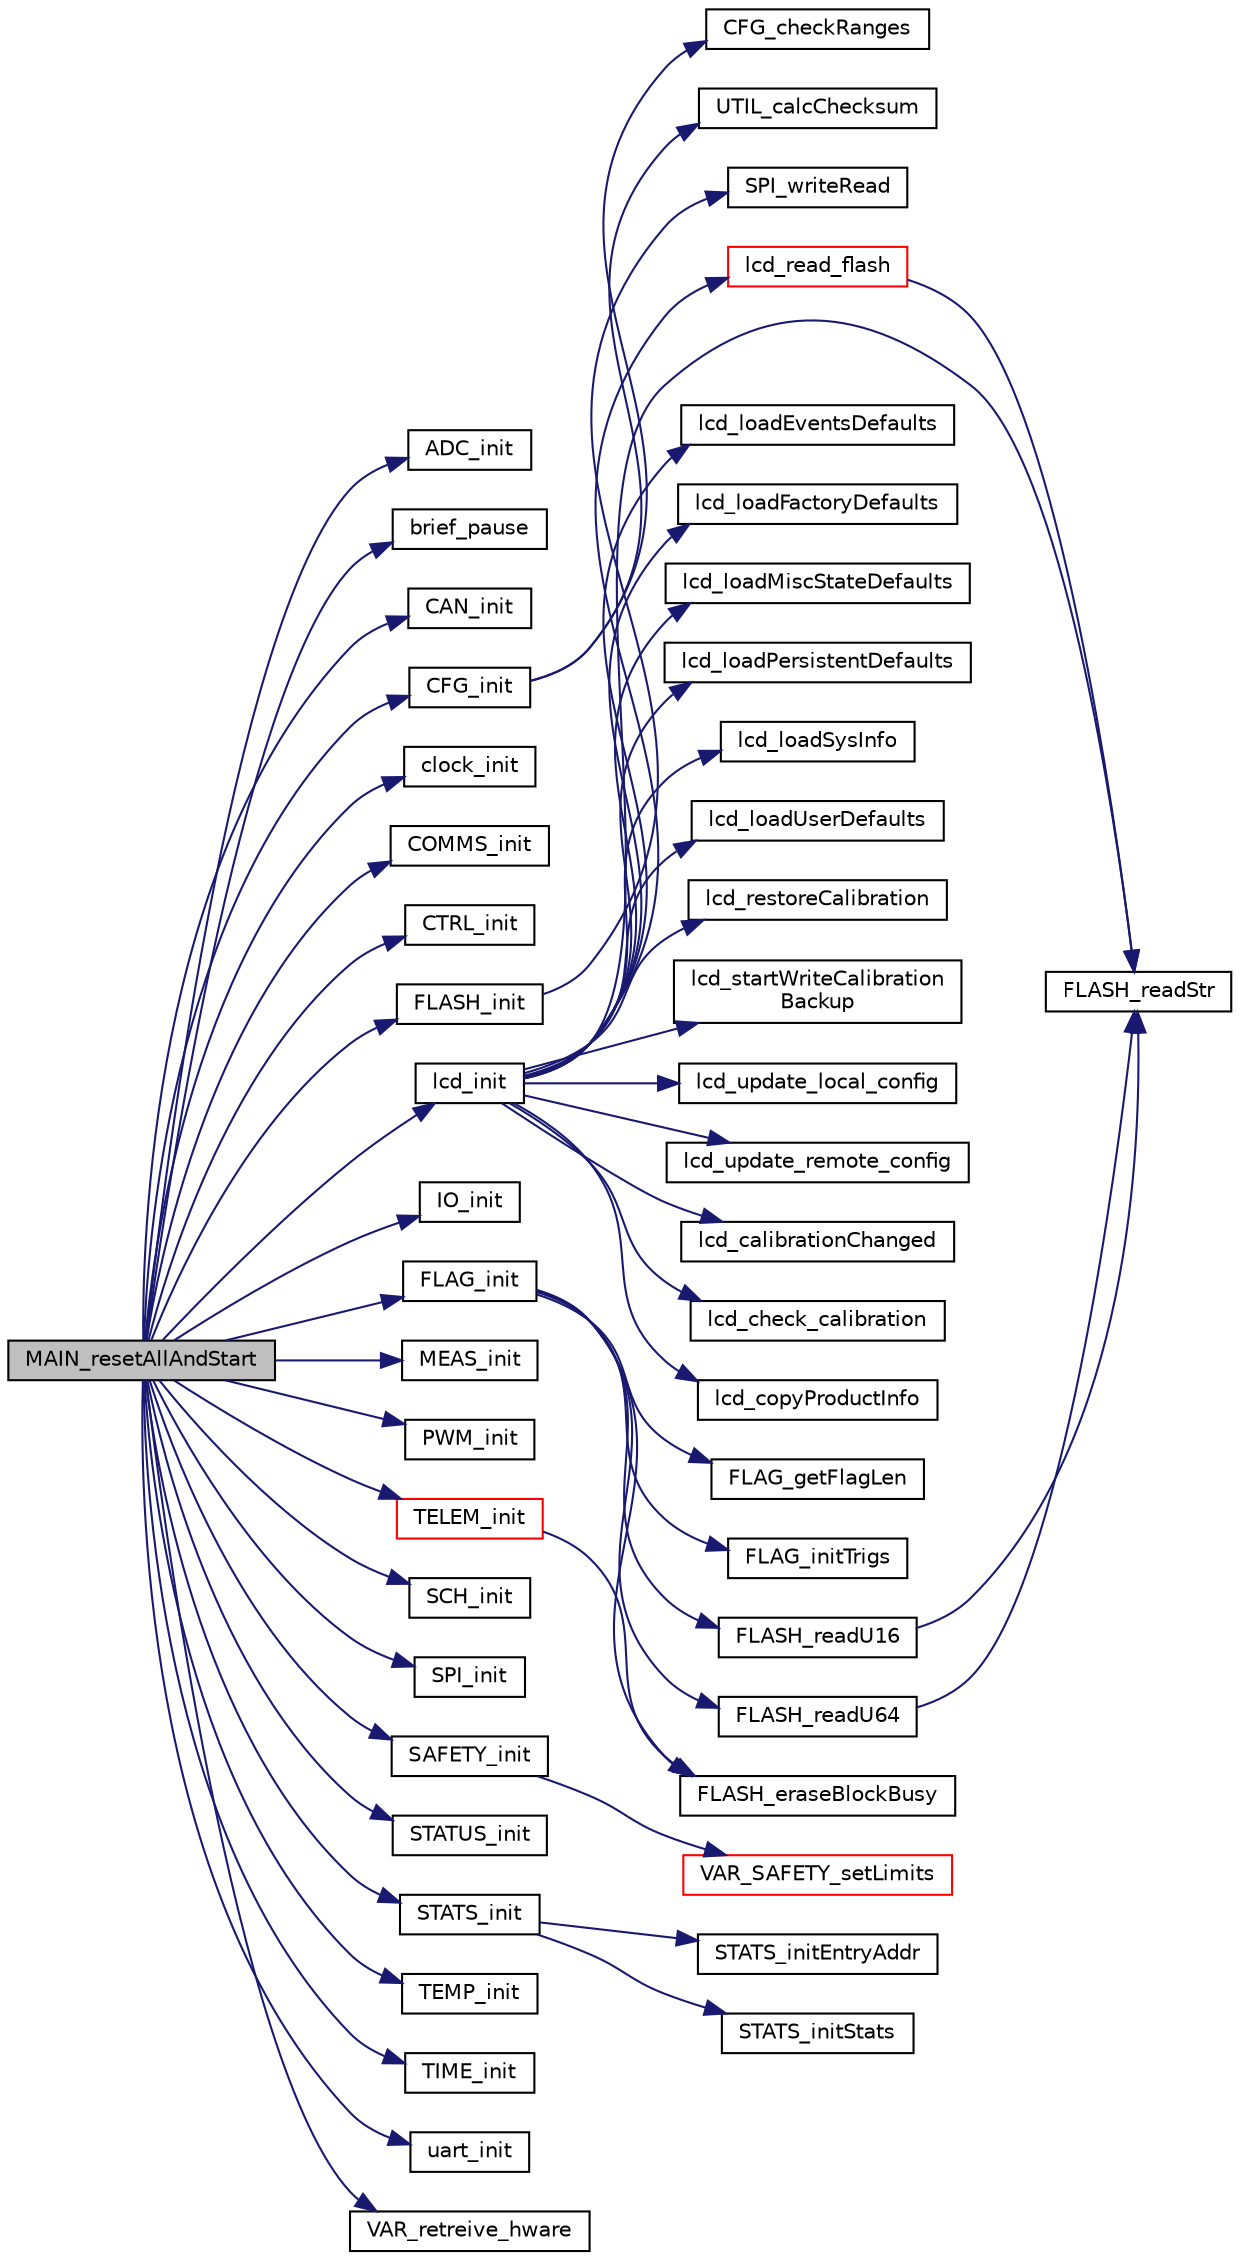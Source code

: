 digraph "MAIN_resetAllAndStart"
{
 // LATEX_PDF_SIZE
  edge [fontname="Helvetica",fontsize="10",labelfontname="Helvetica",labelfontsize="10"];
  node [fontname="Helvetica",fontsize="10",shape=record];
  rankdir="LR";
  Node1 [label="MAIN_resetAllAndStart",height=0.2,width=0.4,color="black", fillcolor="grey75", style="filled", fontcolor="black",tooltip=" "];
  Node1 -> Node2 [color="midnightblue",fontsize="10",style="solid",fontname="Helvetica"];
  Node2 [label="ADC_init",height=0.2,width=0.4,color="black", fillcolor="white", style="filled",URL="$adc__msp_8h.html#a69f491a768a81c2cf99ee2653ad3002d",tooltip=" "];
  Node1 -> Node3 [color="midnightblue",fontsize="10",style="solid",fontname="Helvetica"];
  Node3 [label="brief_pause",height=0.2,width=0.4,color="black", fillcolor="white", style="filled",URL="$main_8c.html#ae3ef518fe01a72af8a5599029b6db1be",tooltip="void inline"];
  Node1 -> Node4 [color="midnightblue",fontsize="10",style="solid",fontname="Helvetica"];
  Node4 [label="CAN_init",height=0.2,width=0.4,color="black", fillcolor="white", style="filled",URL="$can_8c.html#a61a1348d614fbaff3c560113b1314a57",tooltip=" "];
  Node1 -> Node5 [color="midnightblue",fontsize="10",style="solid",fontname="Helvetica"];
  Node5 [label="CFG_init",height=0.2,width=0.4,color="black", fillcolor="white", style="filled",URL="$cfg_8c.html#a7ffa82be3b2b79bd1cf715524e622345",tooltip=" "];
  Node5 -> Node6 [color="midnightblue",fontsize="10",style="solid",fontname="Helvetica"];
  Node6 [label="CFG_checkRanges",height=0.2,width=0.4,color="black", fillcolor="white", style="filled",URL="$cfg_8c.html#a277f3824cf391b7a79783b77843f6b2d",tooltip=" "];
  Node5 -> Node7 [color="midnightblue",fontsize="10",style="solid",fontname="Helvetica"];
  Node7 [label="UTIL_calcChecksum",height=0.2,width=0.4,color="black", fillcolor="white", style="filled",URL="$util_8c.html#a47a7021b66a04c8188313cf4146a50f5",tooltip=" "];
  Node1 -> Node8 [color="midnightblue",fontsize="10",style="solid",fontname="Helvetica"];
  Node8 [label="clock_init",height=0.2,width=0.4,color="black", fillcolor="white", style="filled",URL="$main_8c.html#a78ab77b57cf2e00089f0a3a22508524c",tooltip=" "];
  Node1 -> Node9 [color="midnightblue",fontsize="10",style="solid",fontname="Helvetica"];
  Node9 [label="COMMS_init",height=0.2,width=0.4,color="black", fillcolor="white", style="filled",URL="$comms_8c.html#aa246dad57d74556f6d5385476f83e8ef",tooltip=" "];
  Node1 -> Node10 [color="midnightblue",fontsize="10",style="solid",fontname="Helvetica"];
  Node10 [label="CTRL_init",height=0.2,width=0.4,color="black", fillcolor="white", style="filled",URL="$ctrl_01_07_xD0_x9A_xD0_xBE_xD0_xBD_xD1_x84_xD0_xBB_xD0_xB8_xD0_xBA_xD1_x82_xD1_x83_xD1_x8E_xD1_x289479354af9cbc005bd3481d783ccac.html#a4a0290966c5015c292041efb98500d0c",tooltip=" "];
  Node1 -> Node11 [color="midnightblue",fontsize="10",style="solid",fontname="Helvetica"];
  Node11 [label="FLAG_init",height=0.2,width=0.4,color="black", fillcolor="white", style="filled",URL="$flag_8c.html#af1e384a896629d690755efb5496005b6",tooltip=" "];
  Node11 -> Node12 [color="midnightblue",fontsize="10",style="solid",fontname="Helvetica"];
  Node12 [label="FLAG_getFlagLen",height=0.2,width=0.4,color="black", fillcolor="white", style="filled",URL="$flag_8c.html#aa7b99d7c513bb6fd74f0eefaf97669f3",tooltip=" "];
  Node11 -> Node13 [color="midnightblue",fontsize="10",style="solid",fontname="Helvetica"];
  Node13 [label="FLAG_initTrigs",height=0.2,width=0.4,color="black", fillcolor="white", style="filled",URL="$flag_8c.html#aca929b2ff9043d2ccb2ba63217d87094",tooltip=" "];
  Node11 -> Node14 [color="midnightblue",fontsize="10",style="solid",fontname="Helvetica"];
  Node14 [label="FLASH_eraseBlockBusy",height=0.2,width=0.4,color="black", fillcolor="white", style="filled",URL="$flash_8c.html#a600505051d0229fa1cc65c223bdb91ec",tooltip=" "];
  Node11 -> Node15 [color="midnightblue",fontsize="10",style="solid",fontname="Helvetica"];
  Node15 [label="FLASH_readU16",height=0.2,width=0.4,color="black", fillcolor="white", style="filled",URL="$flash_8c.html#aa0e000ec75e59cd7b70ea970c026b7b2",tooltip=" "];
  Node15 -> Node16 [color="midnightblue",fontsize="10",style="solid",fontname="Helvetica"];
  Node16 [label="FLASH_readStr",height=0.2,width=0.4,color="black", fillcolor="white", style="filled",URL="$flash_8c.html#a0e297d230d5f834b4eea43dc1792e113",tooltip=" "];
  Node11 -> Node17 [color="midnightblue",fontsize="10",style="solid",fontname="Helvetica"];
  Node17 [label="FLASH_readU64",height=0.2,width=0.4,color="black", fillcolor="white", style="filled",URL="$flash_8c.html#aee03124ae2e7ee9cd60372805ad47eb4",tooltip=" "];
  Node17 -> Node16 [color="midnightblue",fontsize="10",style="solid",fontname="Helvetica"];
  Node1 -> Node18 [color="midnightblue",fontsize="10",style="solid",fontname="Helvetica"];
  Node18 [label="FLASH_init",height=0.2,width=0.4,color="black", fillcolor="white", style="filled",URL="$flash_8c.html#a66ab61193d7e18468f038e4f4f06050c",tooltip=" "];
  Node18 -> Node19 [color="midnightblue",fontsize="10",style="solid",fontname="Helvetica"];
  Node19 [label="SPI_writeRead",height=0.2,width=0.4,color="black", fillcolor="white", style="filled",URL="$spi_8c.html#ab2ced082837f5b2e10920fab90d3e025",tooltip=" "];
  Node1 -> Node20 [color="midnightblue",fontsize="10",style="solid",fontname="Helvetica"];
  Node20 [label="IO_init",height=0.2,width=0.4,color="black", fillcolor="white", style="filled",URL="$io_8c.html#ac1e824237e4a013ed7d7d5f499292eba",tooltip=" "];
  Node1 -> Node21 [color="midnightblue",fontsize="10",style="solid",fontname="Helvetica"];
  Node21 [label="lcd_init",height=0.2,width=0.4,color="black", fillcolor="white", style="filled",URL="$lcd_8c.html#a6842775ba83d166f02b8fef8bb63b1e6",tooltip=" "];
  Node21 -> Node16 [color="midnightblue",fontsize="10",style="solid",fontname="Helvetica"];
  Node21 -> Node22 [color="midnightblue",fontsize="10",style="solid",fontname="Helvetica"];
  Node22 [label="lcd_calibrationChanged",height=0.2,width=0.4,color="black", fillcolor="white", style="filled",URL="$lcd_8c.html#a80e17ac2bfba654abd5afa1399568d65",tooltip=" "];
  Node21 -> Node23 [color="midnightblue",fontsize="10",style="solid",fontname="Helvetica"];
  Node23 [label="lcd_check_calibration",height=0.2,width=0.4,color="black", fillcolor="white", style="filled",URL="$lcd_8c.html#a191deb390d669499157204c558d04ce7",tooltip=" "];
  Node21 -> Node24 [color="midnightblue",fontsize="10",style="solid",fontname="Helvetica"];
  Node24 [label="lcd_copyProductInfo",height=0.2,width=0.4,color="black", fillcolor="white", style="filled",URL="$lcd_8c.html#a86059f000b3412dfc6261ada2b1e06ab",tooltip=" "];
  Node21 -> Node25 [color="midnightblue",fontsize="10",style="solid",fontname="Helvetica"];
  Node25 [label="lcd_loadEventsDefaults",height=0.2,width=0.4,color="black", fillcolor="white", style="filled",URL="$lcd_8c.html#a2a6f77d8ae56841d26d03350661fad89",tooltip=" "];
  Node21 -> Node26 [color="midnightblue",fontsize="10",style="solid",fontname="Helvetica"];
  Node26 [label="lcd_loadFactoryDefaults",height=0.2,width=0.4,color="black", fillcolor="white", style="filled",URL="$lcd_8c.html#a4e7740a619bd34dfd5821838c6dd4614",tooltip=" "];
  Node21 -> Node27 [color="midnightblue",fontsize="10",style="solid",fontname="Helvetica"];
  Node27 [label="lcd_loadMiscStateDefaults",height=0.2,width=0.4,color="black", fillcolor="white", style="filled",URL="$lcd_8c.html#a7d87bacdec3fe9cfd496ade79c856d5e",tooltip=" "];
  Node21 -> Node28 [color="midnightblue",fontsize="10",style="solid",fontname="Helvetica"];
  Node28 [label="lcd_loadPersistentDefaults",height=0.2,width=0.4,color="black", fillcolor="white", style="filled",URL="$lcd_8c.html#aed9e3f7992882b9538f3390a82ee7376",tooltip=" "];
  Node21 -> Node29 [color="midnightblue",fontsize="10",style="solid",fontname="Helvetica"];
  Node29 [label="lcd_loadSysInfo",height=0.2,width=0.4,color="black", fillcolor="white", style="filled",URL="$lcd_8c.html#a62c5ebd8284b07ad2557902a32fbfe37",tooltip=" "];
  Node21 -> Node30 [color="midnightblue",fontsize="10",style="solid",fontname="Helvetica"];
  Node30 [label="lcd_loadUserDefaults",height=0.2,width=0.4,color="black", fillcolor="white", style="filled",URL="$lcd_8c.html#aad05c1a0d08f3cd19f747c3cb525e390",tooltip=" "];
  Node21 -> Node31 [color="midnightblue",fontsize="10",style="solid",fontname="Helvetica"];
  Node31 [label="lcd_read_flash",height=0.2,width=0.4,color="red", fillcolor="white", style="filled",URL="$lcd_8c.html#a236f1fa7f21fdb5389dcc384faea2114",tooltip=" "];
  Node31 -> Node16 [color="midnightblue",fontsize="10",style="solid",fontname="Helvetica"];
  Node21 -> Node34 [color="midnightblue",fontsize="10",style="solid",fontname="Helvetica"];
  Node34 [label="lcd_restoreCalibration",height=0.2,width=0.4,color="black", fillcolor="white", style="filled",URL="$lcd_8c.html#aea1ffc5bf4fc5a9436477382056bd9fc",tooltip=" "];
  Node21 -> Node35 [color="midnightblue",fontsize="10",style="solid",fontname="Helvetica"];
  Node35 [label="lcd_startWriteCalibration\lBackup",height=0.2,width=0.4,color="black", fillcolor="white", style="filled",URL="$lcd_8c.html#ac8a4dfbf9c9f3138367cc1ffbf92e2f8",tooltip=" "];
  Node21 -> Node36 [color="midnightblue",fontsize="10",style="solid",fontname="Helvetica"];
  Node36 [label="lcd_update_local_config",height=0.2,width=0.4,color="black", fillcolor="white", style="filled",URL="$lcd_8c.html#a73d5456aec2d1dd495da5dbca87f7aad",tooltip=" "];
  Node21 -> Node37 [color="midnightblue",fontsize="10",style="solid",fontname="Helvetica"];
  Node37 [label="lcd_update_remote_config",height=0.2,width=0.4,color="black", fillcolor="white", style="filled",URL="$lcd_8c.html#a4debff6792eff95c5ca13a58ba94807c",tooltip=" "];
  Node1 -> Node38 [color="midnightblue",fontsize="10",style="solid",fontname="Helvetica"];
  Node38 [label="MEAS_init",height=0.2,width=0.4,color="black", fillcolor="white", style="filled",URL="$meas_8c.html#a850ee91971ae035e12c1870beef56c16",tooltip=" "];
  Node1 -> Node39 [color="midnightblue",fontsize="10",style="solid",fontname="Helvetica"];
  Node39 [label="PWM_init",height=0.2,width=0.4,color="black", fillcolor="white", style="filled",URL="$pwm_8c.html#aadae3fe77e36cbf9643a22eeb99fb01e",tooltip=" "];
  Node1 -> Node40 [color="midnightblue",fontsize="10",style="solid",fontname="Helvetica"];
  Node40 [label="SAFETY_init",height=0.2,width=0.4,color="black", fillcolor="white", style="filled",URL="$safety_8c.html#a59cfbc4abcfdbc71a0638e794903e2bc",tooltip=" "];
  Node40 -> Node41 [color="midnightblue",fontsize="10",style="solid",fontname="Helvetica"];
  Node41 [label="VAR_SAFETY_setLimits",height=0.2,width=0.4,color="red", fillcolor="white", style="filled",URL="$variant_8c.html#a4b5908e3d39fdd650ea7eb84b00b4d3d",tooltip=" "];
  Node1 -> Node44 [color="midnightblue",fontsize="10",style="solid",fontname="Helvetica"];
  Node44 [label="SCH_init",height=0.2,width=0.4,color="black", fillcolor="white", style="filled",URL="$sch_8c.html#a89c93c87416f8b7b1a6645365b03e851",tooltip=" "];
  Node1 -> Node45 [color="midnightblue",fontsize="10",style="solid",fontname="Helvetica"];
  Node45 [label="SPI_init",height=0.2,width=0.4,color="black", fillcolor="white", style="filled",URL="$spi_8c.html#a9c9bb330f595b394b823e409ea6ca35a",tooltip="#include <msp430x24x.h>"];
  Node1 -> Node46 [color="midnightblue",fontsize="10",style="solid",fontname="Helvetica"];
  Node46 [label="STATS_init",height=0.2,width=0.4,color="black", fillcolor="white", style="filled",URL="$stats_8c.html#a70f8101df6100edd6f0d5b3b9ab9a3cc",tooltip=" "];
  Node46 -> Node47 [color="midnightblue",fontsize="10",style="solid",fontname="Helvetica"];
  Node47 [label="STATS_initEntryAddr",height=0.2,width=0.4,color="black", fillcolor="white", style="filled",URL="$stats_8c.html#a5010c6fd4793e2b469cade2608651f84",tooltip=" "];
  Node46 -> Node48 [color="midnightblue",fontsize="10",style="solid",fontname="Helvetica"];
  Node48 [label="STATS_initStats",height=0.2,width=0.4,color="black", fillcolor="white", style="filled",URL="$stats_8h.html#a5f1235dcef71d504c7d0eda4f803086b",tooltip=" "];
  Node1 -> Node49 [color="midnightblue",fontsize="10",style="solid",fontname="Helvetica"];
  Node49 [label="STATUS_init",height=0.2,width=0.4,color="black", fillcolor="white", style="filled",URL="$status_8c.html#a5fe5f8c0d86135c5355440f1250185cb",tooltip=" "];
  Node1 -> Node50 [color="midnightblue",fontsize="10",style="solid",fontname="Helvetica"];
  Node50 [label="TELEM_init",height=0.2,width=0.4,color="red", fillcolor="white", style="filled",URL="$telem_8c.html#a765a0ddb13c4303947dea758a7da1d83",tooltip=" "];
  Node50 -> Node14 [color="midnightblue",fontsize="10",style="solid",fontname="Helvetica"];
  Node1 -> Node52 [color="midnightblue",fontsize="10",style="solid",fontname="Helvetica"];
  Node52 [label="TEMP_init",height=0.2,width=0.4,color="black", fillcolor="white", style="filled",URL="$temp_8c.html#a487c8fafb2baca8ce4d8b944d2b6b631",tooltip=" "];
  Node1 -> Node53 [color="midnightblue",fontsize="10",style="solid",fontname="Helvetica"];
  Node53 [label="TIME_init",height=0.2,width=0.4,color="black", fillcolor="white", style="filled",URL="$time_8c.html#ac4b4fac5a1f7b28dfa224bcf70b86b50",tooltip=" "];
  Node1 -> Node54 [color="midnightblue",fontsize="10",style="solid",fontname="Helvetica"];
  Node54 [label="uart_init",height=0.2,width=0.4,color="black", fillcolor="white", style="filled",URL="$usci_8c.html#a0c0ca72359ddf28dcd15900dfba19343",tooltip=" "];
  Node1 -> Node55 [color="midnightblue",fontsize="10",style="solid",fontname="Helvetica"];
  Node55 [label="VAR_retreive_hware",height=0.2,width=0.4,color="black", fillcolor="white", style="filled",URL="$variant_8c.html#a2594a04488c75e2351260be1194c4c45",tooltip=" "];
}
